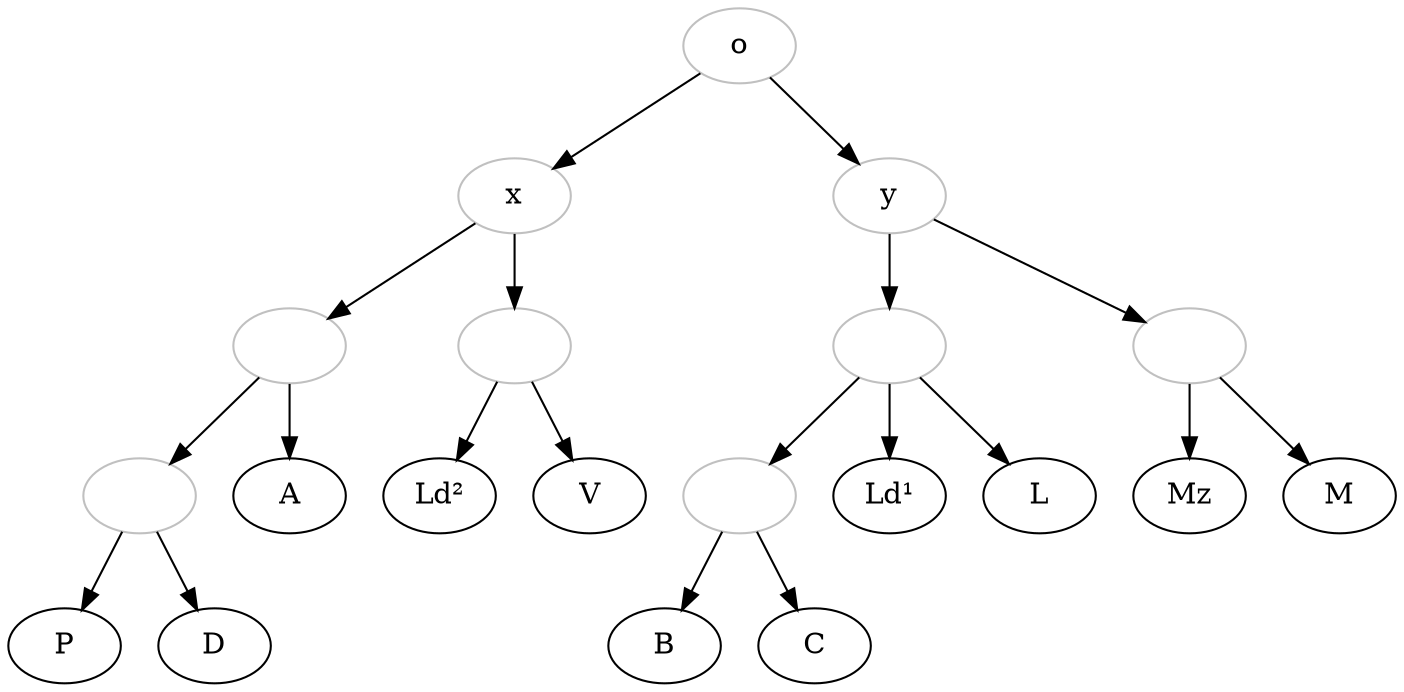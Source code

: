 digraph {

    o[color="grey"];
    x[color="grey"];
    y[color="grey"];
    1[color="grey", label=""];
    2[color="grey", label=""];
    3[color="grey", label=""];
    4[color="grey", label=""];
    5[color="grey", label=""];
    6[color="grey", label=""];
    Ld1[label="Ld¹"]
    Ld2[label="Ld²"]

    o->y;
    y->1;
    1->2;
    2->B;
    2->C;
    1->Ld1;
    1->L;
    y->3;
    3->Mz;
    3->M;
    o->x;
    x->4;
    4->5;
    5->P;
    5->D;
    4->A;
    x->6;
    6->Ld2;
    6->V;
}

